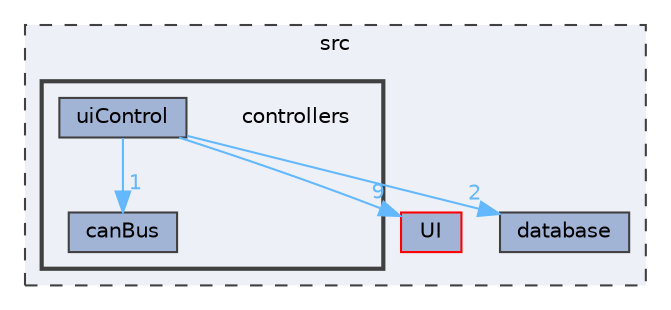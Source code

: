 digraph "src/controllers"
{
 // LATEX_PDF_SIZE
  bgcolor="transparent";
  edge [fontname=Helvetica,fontsize=10,labelfontname=Helvetica,labelfontsize=10];
  node [fontname=Helvetica,fontsize=10,shape=box,height=0.2,width=0.4];
  compound=true
  subgraph clusterdir_68267d1309a1af8e8297ef4c3efbcdba {
    graph [ bgcolor="#edf0f7", pencolor="grey25", label="src", fontname=Helvetica,fontsize=10 style="filled,dashed", URL="dir_68267d1309a1af8e8297ef4c3efbcdba.html",tooltip=""]
  dir_7ad25bca70c4d3d9103f75d82f41ef94 [label="UI", fillcolor="#a2b4d6", color="red", style="filled", URL="dir_7ad25bca70c4d3d9103f75d82f41ef94.html",tooltip=""];
  dir_803ee67260c130b45d29089798491ab2 [label="database", fillcolor="#a2b4d6", color="grey25", style="filled", URL="dir_803ee67260c130b45d29089798491ab2.html",tooltip=""];
  subgraph clusterdir_bbd6674d859f4cefaacb708974cac240 {
    graph [ bgcolor="#edf0f7", pencolor="grey25", label="", fontname=Helvetica,fontsize=10 style="filled,bold", URL="dir_bbd6674d859f4cefaacb708974cac240.html",tooltip=""]
    dir_bbd6674d859f4cefaacb708974cac240 [shape=plaintext, label="controllers"];
  dir_067304403ce6124593182419e2888b5b [label="canBus", fillcolor="#a2b4d6", color="grey25", style="filled", URL="dir_067304403ce6124593182419e2888b5b.html",tooltip=""];
  dir_ed64a93de000d521cf42e82e31e50a94 [label="uiControl", fillcolor="#a2b4d6", color="grey25", style="filled", URL="dir_ed64a93de000d521cf42e82e31e50a94.html",tooltip=""];
  }
  }
  dir_ed64a93de000d521cf42e82e31e50a94->dir_067304403ce6124593182419e2888b5b [headlabel="1", labeldistance=1.5 headhref="dir_000009_000000.html" href="dir_000009_000000.html" color="steelblue1" fontcolor="steelblue1"];
  dir_ed64a93de000d521cf42e82e31e50a94->dir_7ad25bca70c4d3d9103f75d82f41ef94 [headlabel="9", labeldistance=1.5 headhref="dir_000009_000008.html" href="dir_000009_000008.html" color="steelblue1" fontcolor="steelblue1"];
  dir_ed64a93de000d521cf42e82e31e50a94->dir_803ee67260c130b45d29089798491ab2 [headlabel="2", labeldistance=1.5 headhref="dir_000009_000003.html" href="dir_000009_000003.html" color="steelblue1" fontcolor="steelblue1"];
}
